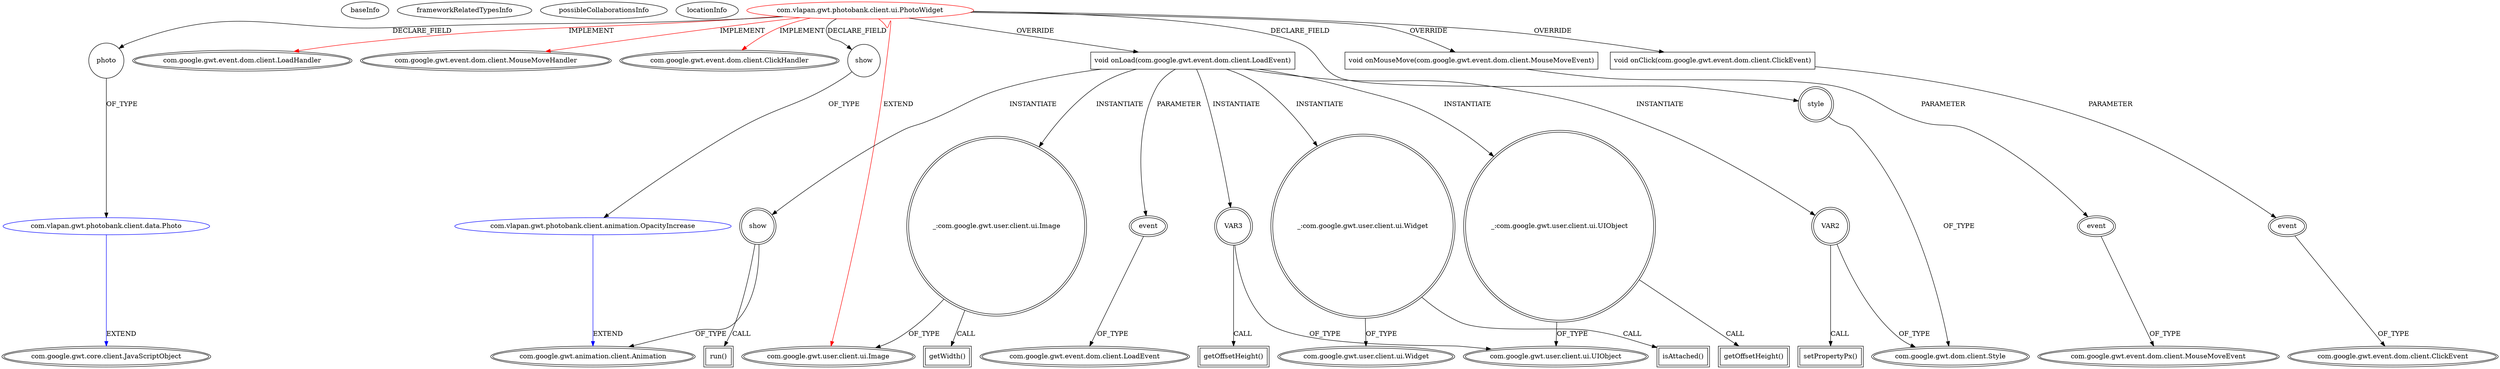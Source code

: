 digraph {
baseInfo[graphId=4612,category="extension_graph",isAnonymous=false,possibleRelation=true]
frameworkRelatedTypesInfo[0="com.google.gwt.user.client.ui.Image",1="com.google.gwt.event.dom.client.LoadHandler",2="com.google.gwt.event.dom.client.MouseMoveHandler",3="com.google.gwt.event.dom.client.ClickHandler"]
possibleCollaborationsInfo[0="4612~FIELD_DECLARATION-~com.google.gwt.user.client.ui.Image com.google.gwt.event.dom.client.LoadHandler com.google.gwt.event.dom.client.MouseMoveHandler com.google.gwt.event.dom.client.ClickHandler ~com.google.gwt.animation.client.Animation ~false~false",1="4612~FIELD_DECLARATION-~com.google.gwt.user.client.ui.Image com.google.gwt.event.dom.client.LoadHandler com.google.gwt.event.dom.client.MouseMoveHandler com.google.gwt.event.dom.client.ClickHandler ~com.google.gwt.core.client.JavaScriptObject ~false~false"]
locationInfo[projectName="vlapan-PhotoBank",filePath="/vlapan-PhotoBank/PhotoBank-master/src/com/vlapan/gwt/photobank/client/ui/PhotoWidget.java",contextSignature="PhotoWidget",graphId="4612"]
0[label="com.vlapan.gwt.photobank.client.ui.PhotoWidget",vertexType="ROOT_CLIENT_CLASS_DECLARATION",isFrameworkType=false,color=red]
1[label="com.google.gwt.user.client.ui.Image",vertexType="FRAMEWORK_CLASS_TYPE",isFrameworkType=true,peripheries=2]
2[label="com.google.gwt.event.dom.client.LoadHandler",vertexType="FRAMEWORK_INTERFACE_TYPE",isFrameworkType=true,peripheries=2]
3[label="com.google.gwt.event.dom.client.MouseMoveHandler",vertexType="FRAMEWORK_INTERFACE_TYPE",isFrameworkType=true,peripheries=2]
4[label="com.google.gwt.event.dom.client.ClickHandler",vertexType="FRAMEWORK_INTERFACE_TYPE",isFrameworkType=true,peripheries=2]
5[label="photo",vertexType="FIELD_DECLARATION",isFrameworkType=false,shape=circle]
6[label="com.vlapan.gwt.photobank.client.data.Photo",vertexType="REFERENCE_CLIENT_CLASS_DECLARATION",isFrameworkType=false,color=blue]
7[label="com.google.gwt.core.client.JavaScriptObject",vertexType="FRAMEWORK_CLASS_TYPE",isFrameworkType=true,peripheries=2]
8[label="show",vertexType="FIELD_DECLARATION",isFrameworkType=false,shape=circle]
9[label="com.vlapan.gwt.photobank.client.animation.OpacityIncrease",vertexType="REFERENCE_CLIENT_CLASS_DECLARATION",isFrameworkType=false,color=blue]
10[label="com.google.gwt.animation.client.Animation",vertexType="FRAMEWORK_CLASS_TYPE",isFrameworkType=true,peripheries=2]
11[label="style",vertexType="FIELD_DECLARATION",isFrameworkType=true,peripheries=2,shape=circle]
12[label="com.google.gwt.dom.client.Style",vertexType="FRAMEWORK_CLASS_TYPE",isFrameworkType=true,peripheries=2]
13[label="void onLoad(com.google.gwt.event.dom.client.LoadEvent)",vertexType="OVERRIDING_METHOD_DECLARATION",isFrameworkType=false,shape=box]
14[label="event",vertexType="PARAMETER_DECLARATION",isFrameworkType=true,peripheries=2]
15[label="com.google.gwt.event.dom.client.LoadEvent",vertexType="FRAMEWORK_CLASS_TYPE",isFrameworkType=true,peripheries=2]
16[label="_:com.google.gwt.user.client.ui.Widget",vertexType="VARIABLE_EXPRESION",isFrameworkType=true,peripheries=2,shape=circle]
18[label="com.google.gwt.user.client.ui.Widget",vertexType="FRAMEWORK_CLASS_TYPE",isFrameworkType=true,peripheries=2]
17[label="isAttached()",vertexType="INSIDE_CALL",isFrameworkType=true,peripheries=2,shape=box]
19[label="_:com.google.gwt.user.client.ui.Image",vertexType="VARIABLE_EXPRESION",isFrameworkType=true,peripheries=2,shape=circle]
20[label="getWidth()",vertexType="INSIDE_CALL",isFrameworkType=true,peripheries=2,shape=box]
22[label="VAR2",vertexType="VARIABLE_EXPRESION",isFrameworkType=true,peripheries=2,shape=circle]
23[label="setPropertyPx()",vertexType="INSIDE_CALL",isFrameworkType=true,peripheries=2,shape=box]
25[label="VAR3",vertexType="VARIABLE_EXPRESION",isFrameworkType=true,peripheries=2,shape=circle]
27[label="com.google.gwt.user.client.ui.UIObject",vertexType="FRAMEWORK_CLASS_TYPE",isFrameworkType=true,peripheries=2]
26[label="getOffsetHeight()",vertexType="INSIDE_CALL",isFrameworkType=true,peripheries=2,shape=box]
28[label="_:com.google.gwt.user.client.ui.UIObject",vertexType="VARIABLE_EXPRESION",isFrameworkType=true,peripheries=2,shape=circle]
29[label="getOffsetHeight()",vertexType="INSIDE_CALL",isFrameworkType=true,peripheries=2,shape=box]
31[label="show",vertexType="VARIABLE_EXPRESION",isFrameworkType=true,peripheries=2,shape=circle]
32[label="run()",vertexType="INSIDE_CALL",isFrameworkType=true,peripheries=2,shape=box]
34[label="void onMouseMove(com.google.gwt.event.dom.client.MouseMoveEvent)",vertexType="OVERRIDING_METHOD_DECLARATION",isFrameworkType=false,shape=box]
35[label="event",vertexType="PARAMETER_DECLARATION",isFrameworkType=true,peripheries=2]
36[label="com.google.gwt.event.dom.client.MouseMoveEvent",vertexType="FRAMEWORK_CLASS_TYPE",isFrameworkType=true,peripheries=2]
37[label="void onClick(com.google.gwt.event.dom.client.ClickEvent)",vertexType="OVERRIDING_METHOD_DECLARATION",isFrameworkType=false,shape=box]
38[label="event",vertexType="PARAMETER_DECLARATION",isFrameworkType=true,peripheries=2]
39[label="com.google.gwt.event.dom.client.ClickEvent",vertexType="FRAMEWORK_CLASS_TYPE",isFrameworkType=true,peripheries=2]
0->1[label="EXTEND",color=red]
0->2[label="IMPLEMENT",color=red]
0->3[label="IMPLEMENT",color=red]
0->4[label="IMPLEMENT",color=red]
0->5[label="DECLARE_FIELD"]
6->7[label="EXTEND",color=blue]
5->6[label="OF_TYPE"]
0->8[label="DECLARE_FIELD"]
9->10[label="EXTEND",color=blue]
8->9[label="OF_TYPE"]
0->11[label="DECLARE_FIELD"]
11->12[label="OF_TYPE"]
0->13[label="OVERRIDE"]
14->15[label="OF_TYPE"]
13->14[label="PARAMETER"]
13->16[label="INSTANTIATE"]
16->18[label="OF_TYPE"]
16->17[label="CALL"]
13->19[label="INSTANTIATE"]
19->1[label="OF_TYPE"]
19->20[label="CALL"]
13->22[label="INSTANTIATE"]
22->12[label="OF_TYPE"]
22->23[label="CALL"]
13->25[label="INSTANTIATE"]
25->27[label="OF_TYPE"]
25->26[label="CALL"]
13->28[label="INSTANTIATE"]
28->27[label="OF_TYPE"]
28->29[label="CALL"]
13->31[label="INSTANTIATE"]
31->10[label="OF_TYPE"]
31->32[label="CALL"]
0->34[label="OVERRIDE"]
35->36[label="OF_TYPE"]
34->35[label="PARAMETER"]
0->37[label="OVERRIDE"]
38->39[label="OF_TYPE"]
37->38[label="PARAMETER"]
}
